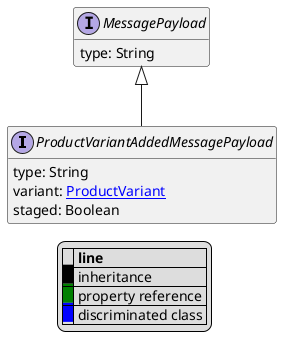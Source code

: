 @startuml

hide empty fields
hide empty methods
legend
|= |= line |
|<back:black>   </back>| inheritance |
|<back:green>   </back>| property reference |
|<back:blue>   </back>| discriminated class |
endlegend
interface ProductVariantAddedMessagePayload [[ProductVariantAddedMessagePayload.svg]] extends MessagePayload {
    type: String
    variant: [[ProductVariant.svg ProductVariant]]
    staged: Boolean
}
interface MessagePayload [[MessagePayload.svg]]  {
    type: String
}





@enduml
